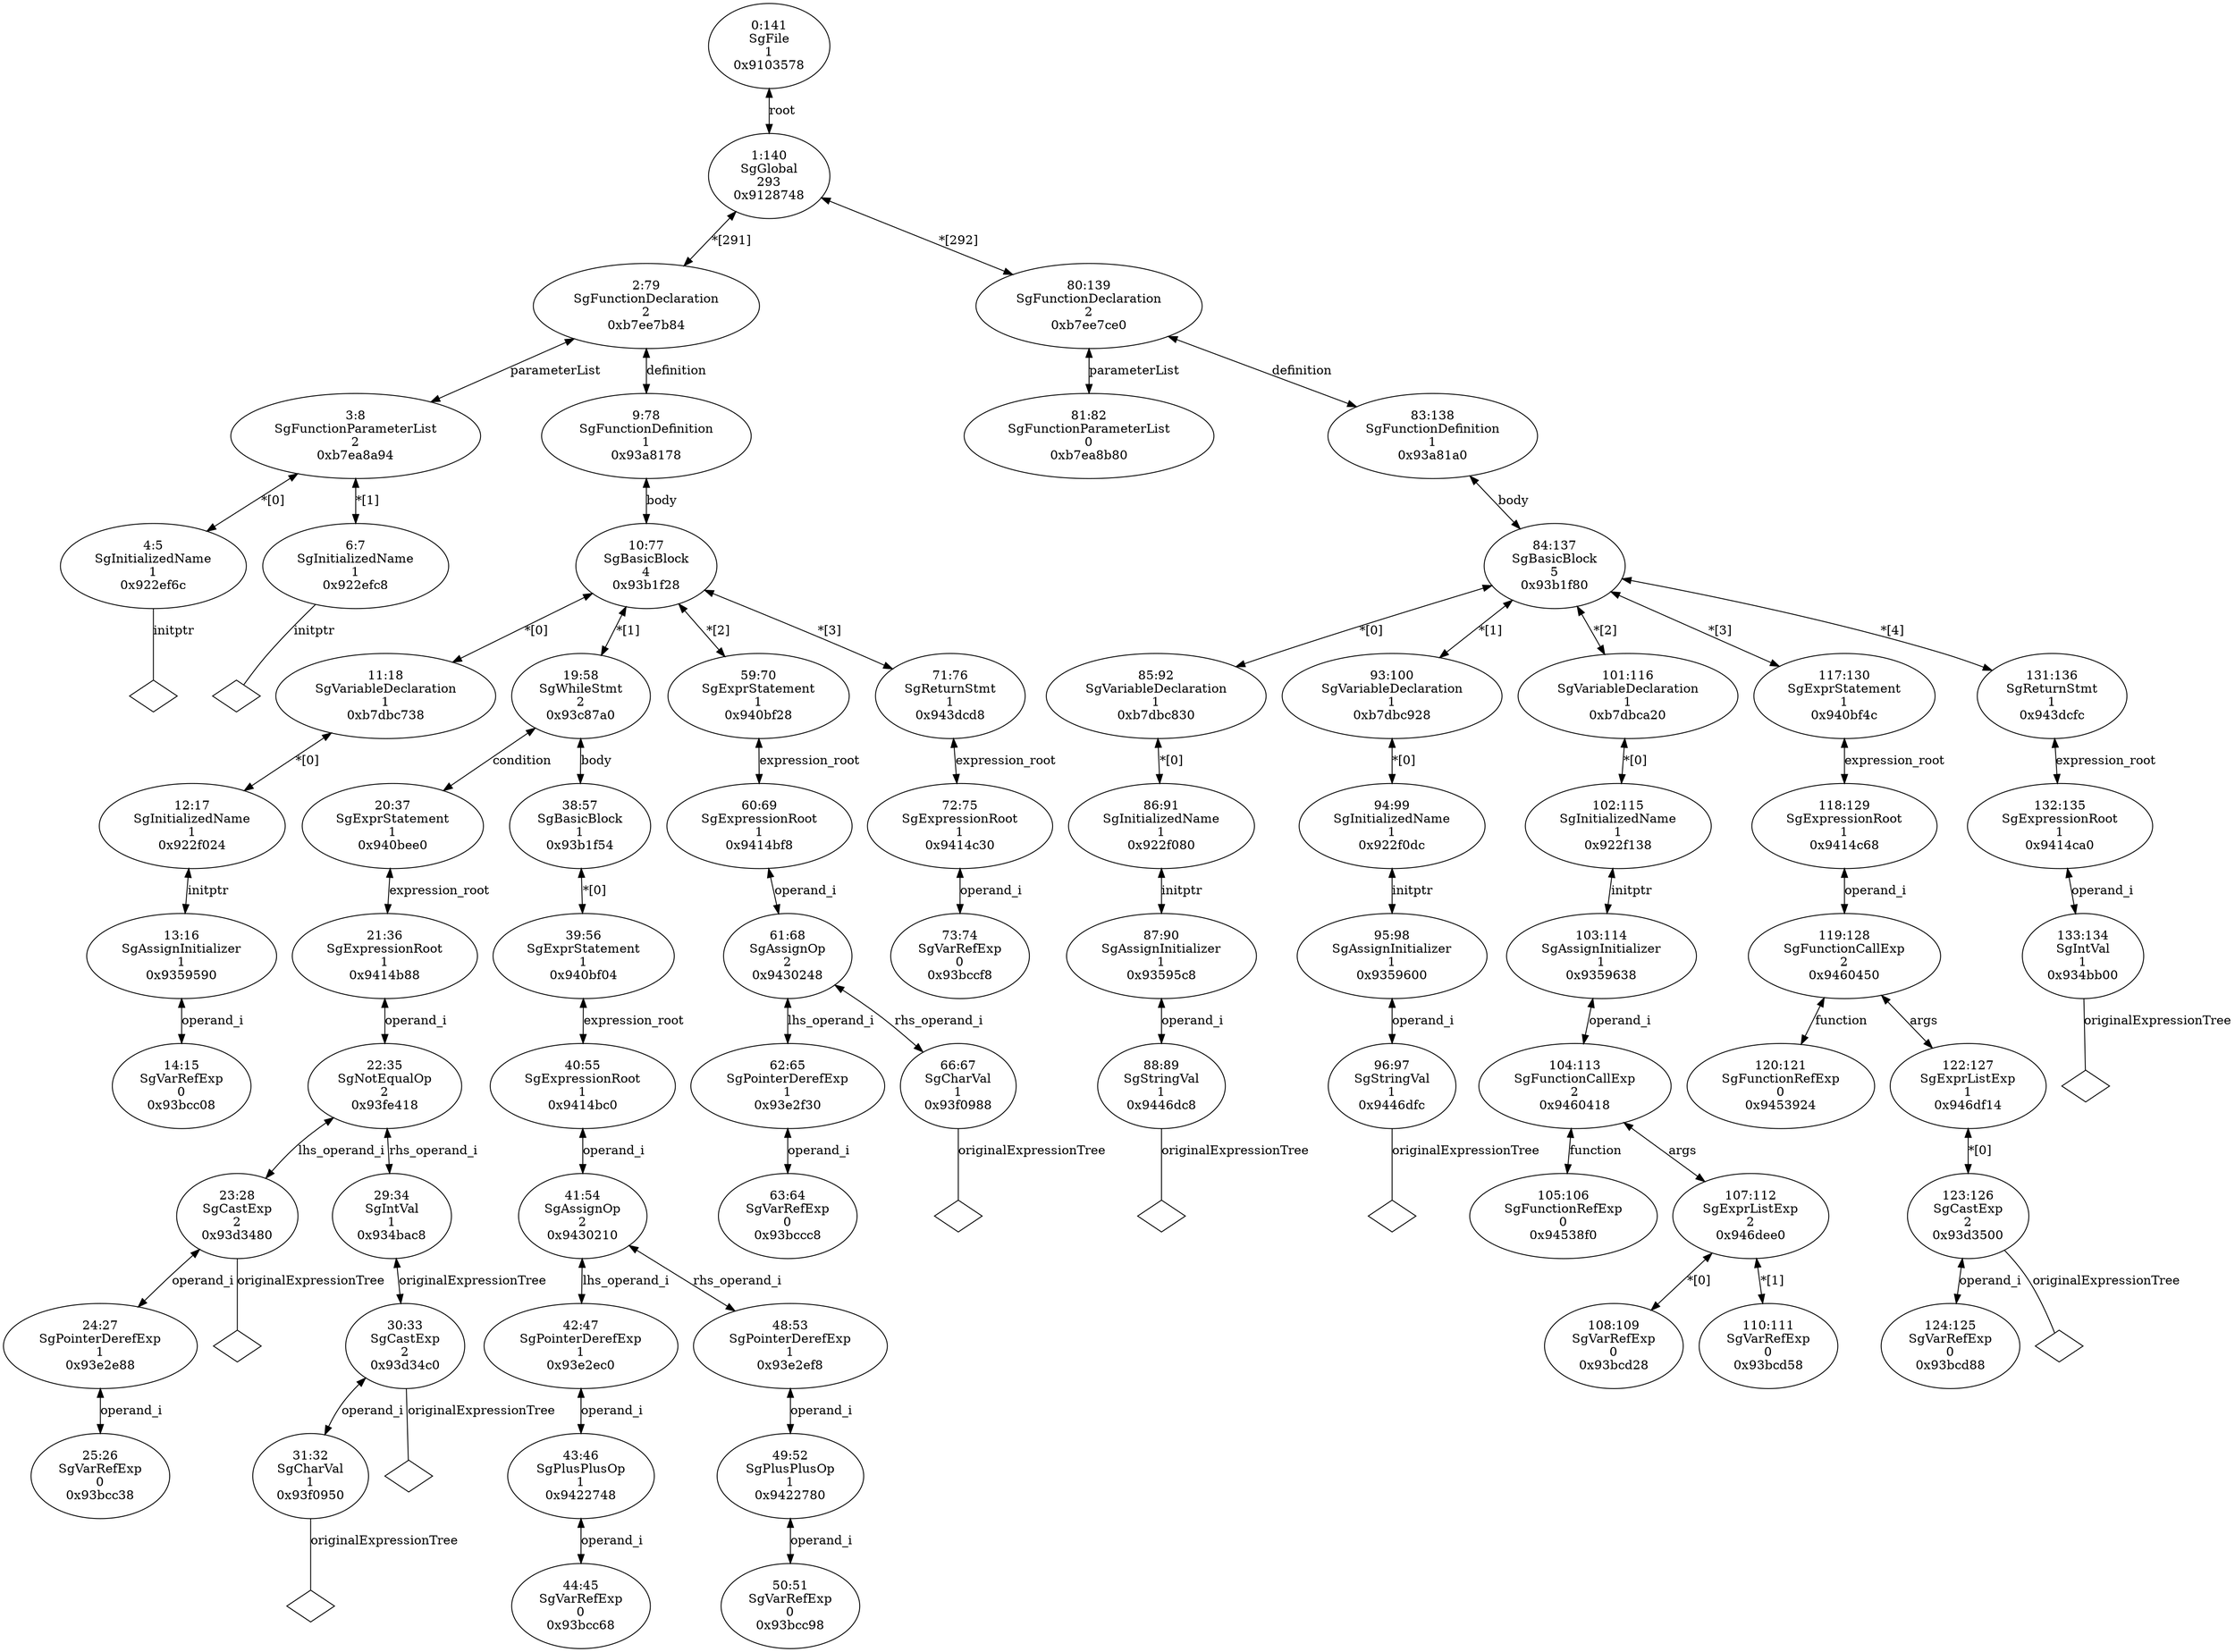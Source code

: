 digraph "G./retPtr1.c.dot" {
"0x922ef6c"[label="4:5\nSgInitializedName\n1\n0x922ef6c\n" ];
"0x922ef6c" -> "0x922ef6c__initptr__null"[label="initptr" dir=none ];
"0x922ef6c__initptr__null"[label="" shape=diamond ];
"0x922efc8"[label="6:7\nSgInitializedName\n1\n0x922efc8\n" ];
"0x922efc8" -> "0x922efc8__initptr__null"[label="initptr" dir=none ];
"0x922efc8__initptr__null"[label="" shape=diamond ];
"0xb7ea8a94"[label="3:8\nSgFunctionParameterList\n2\n0xb7ea8a94\n" ];
"0xb7ea8a94" -> "0x922ef6c"[label="*[0]" dir=both ];
"0xb7ea8a94" -> "0x922efc8"[label="*[1]" dir=both ];
"0x93bcc08"[label="14:15\nSgVarRefExp\n0\n0x93bcc08\n" ];
"0x9359590"[label="13:16\nSgAssignInitializer\n1\n0x9359590\n" ];
"0x9359590" -> "0x93bcc08"[label="operand_i" dir=both ];
"0x922f024"[label="12:17\nSgInitializedName\n1\n0x922f024\n" ];
"0x922f024" -> "0x9359590"[label="initptr" dir=both ];
"0xb7dbc738"[label="11:18\nSgVariableDeclaration\n1\n0xb7dbc738\n" ];
"0xb7dbc738" -> "0x922f024"[label="*[0]" dir=both ];
"0x93bcc38"[label="25:26\nSgVarRefExp\n0\n0x93bcc38\n" ];
"0x93e2e88"[label="24:27\nSgPointerDerefExp\n1\n0x93e2e88\n" ];
"0x93e2e88" -> "0x93bcc38"[label="operand_i" dir=both ];
"0x93d3480"[label="23:28\nSgCastExp\n2\n0x93d3480\n" ];
"0x93d3480" -> "0x93e2e88"[label="operand_i" dir=both ];
"0x93d3480" -> "0x93d3480__originalExpressionTree__null"[label="originalExpressionTree" dir=none ];
"0x93d3480__originalExpressionTree__null"[label="" shape=diamond ];
"0x93f0950"[label="31:32\nSgCharVal\n1\n0x93f0950\n" ];
"0x93f0950" -> "0x93f0950__originalExpressionTree__null"[label="originalExpressionTree" dir=none ];
"0x93f0950__originalExpressionTree__null"[label="" shape=diamond ];
"0x93d34c0"[label="30:33\nSgCastExp\n2\n0x93d34c0\n" ];
"0x93d34c0" -> "0x93f0950"[label="operand_i" dir=both ];
"0x93d34c0" -> "0x93d34c0__originalExpressionTree__null"[label="originalExpressionTree" dir=none ];
"0x93d34c0__originalExpressionTree__null"[label="" shape=diamond ];
"0x934bac8"[label="29:34\nSgIntVal\n1\n0x934bac8\n" ];
"0x934bac8" -> "0x93d34c0"[label="originalExpressionTree" dir=both ];
"0x93fe418"[label="22:35\nSgNotEqualOp\n2\n0x93fe418\n" ];
"0x93fe418" -> "0x93d3480"[label="lhs_operand_i" dir=both ];
"0x93fe418" -> "0x934bac8"[label="rhs_operand_i" dir=both ];
"0x9414b88"[label="21:36\nSgExpressionRoot\n1\n0x9414b88\n" ];
"0x9414b88" -> "0x93fe418"[label="operand_i" dir=both ];
"0x940bee0"[label="20:37\nSgExprStatement\n1\n0x940bee0\n" ];
"0x940bee0" -> "0x9414b88"[label="expression_root" dir=both ];
"0x93bcc68"[label="44:45\nSgVarRefExp\n0\n0x93bcc68\n" ];
"0x9422748"[label="43:46\nSgPlusPlusOp\n1\n0x9422748\n" ];
"0x9422748" -> "0x93bcc68"[label="operand_i" dir=both ];
"0x93e2ec0"[label="42:47\nSgPointerDerefExp\n1\n0x93e2ec0\n" ];
"0x93e2ec0" -> "0x9422748"[label="operand_i" dir=both ];
"0x93bcc98"[label="50:51\nSgVarRefExp\n0\n0x93bcc98\n" ];
"0x9422780"[label="49:52\nSgPlusPlusOp\n1\n0x9422780\n" ];
"0x9422780" -> "0x93bcc98"[label="operand_i" dir=both ];
"0x93e2ef8"[label="48:53\nSgPointerDerefExp\n1\n0x93e2ef8\n" ];
"0x93e2ef8" -> "0x9422780"[label="operand_i" dir=both ];
"0x9430210"[label="41:54\nSgAssignOp\n2\n0x9430210\n" ];
"0x9430210" -> "0x93e2ec0"[label="lhs_operand_i" dir=both ];
"0x9430210" -> "0x93e2ef8"[label="rhs_operand_i" dir=both ];
"0x9414bc0"[label="40:55\nSgExpressionRoot\n1\n0x9414bc0\n" ];
"0x9414bc0" -> "0x9430210"[label="operand_i" dir=both ];
"0x940bf04"[label="39:56\nSgExprStatement\n1\n0x940bf04\n" ];
"0x940bf04" -> "0x9414bc0"[label="expression_root" dir=both ];
"0x93b1f54"[label="38:57\nSgBasicBlock\n1\n0x93b1f54\n" ];
"0x93b1f54" -> "0x940bf04"[label="*[0]" dir=both ];
"0x93c87a0"[label="19:58\nSgWhileStmt\n2\n0x93c87a0\n" ];
"0x93c87a0" -> "0x940bee0"[label="condition" dir=both ];
"0x93c87a0" -> "0x93b1f54"[label="body" dir=both ];
"0x93bccc8"[label="63:64\nSgVarRefExp\n0\n0x93bccc8\n" ];
"0x93e2f30"[label="62:65\nSgPointerDerefExp\n1\n0x93e2f30\n" ];
"0x93e2f30" -> "0x93bccc8"[label="operand_i" dir=both ];
"0x93f0988"[label="66:67\nSgCharVal\n1\n0x93f0988\n" ];
"0x93f0988" -> "0x93f0988__originalExpressionTree__null"[label="originalExpressionTree" dir=none ];
"0x93f0988__originalExpressionTree__null"[label="" shape=diamond ];
"0x9430248"[label="61:68\nSgAssignOp\n2\n0x9430248\n" ];
"0x9430248" -> "0x93e2f30"[label="lhs_operand_i" dir=both ];
"0x9430248" -> "0x93f0988"[label="rhs_operand_i" dir=both ];
"0x9414bf8"[label="60:69\nSgExpressionRoot\n1\n0x9414bf8\n" ];
"0x9414bf8" -> "0x9430248"[label="operand_i" dir=both ];
"0x940bf28"[label="59:70\nSgExprStatement\n1\n0x940bf28\n" ];
"0x940bf28" -> "0x9414bf8"[label="expression_root" dir=both ];
"0x93bccf8"[label="73:74\nSgVarRefExp\n0\n0x93bccf8\n" ];
"0x9414c30"[label="72:75\nSgExpressionRoot\n1\n0x9414c30\n" ];
"0x9414c30" -> "0x93bccf8"[label="operand_i" dir=both ];
"0x943dcd8"[label="71:76\nSgReturnStmt\n1\n0x943dcd8\n" ];
"0x943dcd8" -> "0x9414c30"[label="expression_root" dir=both ];
"0x93b1f28"[label="10:77\nSgBasicBlock\n4\n0x93b1f28\n" ];
"0x93b1f28" -> "0xb7dbc738"[label="*[0]" dir=both ];
"0x93b1f28" -> "0x93c87a0"[label="*[1]" dir=both ];
"0x93b1f28" -> "0x940bf28"[label="*[2]" dir=both ];
"0x93b1f28" -> "0x943dcd8"[label="*[3]" dir=both ];
"0x93a8178"[label="9:78\nSgFunctionDefinition\n1\n0x93a8178\n" ];
"0x93a8178" -> "0x93b1f28"[label="body" dir=both ];
"0xb7ee7b84"[label="2:79\nSgFunctionDeclaration\n2\n0xb7ee7b84\n" ];
"0xb7ee7b84" -> "0xb7ea8a94"[label="parameterList" dir=both ];
"0xb7ee7b84" -> "0x93a8178"[label="definition" dir=both ];
"0xb7ea8b80"[label="81:82\nSgFunctionParameterList\n0\n0xb7ea8b80\n" ];
"0x9446dc8"[label="88:89\nSgStringVal\n1\n0x9446dc8\n" ];
"0x9446dc8" -> "0x9446dc8__originalExpressionTree__null"[label="originalExpressionTree" dir=none ];
"0x9446dc8__originalExpressionTree__null"[label="" shape=diamond ];
"0x93595c8"[label="87:90\nSgAssignInitializer\n1\n0x93595c8\n" ];
"0x93595c8" -> "0x9446dc8"[label="operand_i" dir=both ];
"0x922f080"[label="86:91\nSgInitializedName\n1\n0x922f080\n" ];
"0x922f080" -> "0x93595c8"[label="initptr" dir=both ];
"0xb7dbc830"[label="85:92\nSgVariableDeclaration\n1\n0xb7dbc830\n" ];
"0xb7dbc830" -> "0x922f080"[label="*[0]" dir=both ];
"0x9446dfc"[label="96:97\nSgStringVal\n1\n0x9446dfc\n" ];
"0x9446dfc" -> "0x9446dfc__originalExpressionTree__null"[label="originalExpressionTree" dir=none ];
"0x9446dfc__originalExpressionTree__null"[label="" shape=diamond ];
"0x9359600"[label="95:98\nSgAssignInitializer\n1\n0x9359600\n" ];
"0x9359600" -> "0x9446dfc"[label="operand_i" dir=both ];
"0x922f0dc"[label="94:99\nSgInitializedName\n1\n0x922f0dc\n" ];
"0x922f0dc" -> "0x9359600"[label="initptr" dir=both ];
"0xb7dbc928"[label="93:100\nSgVariableDeclaration\n1\n0xb7dbc928\n" ];
"0xb7dbc928" -> "0x922f0dc"[label="*[0]" dir=both ];
"0x94538f0"[label="105:106\nSgFunctionRefExp\n0\n0x94538f0\n" ];
"0x93bcd28"[label="108:109\nSgVarRefExp\n0\n0x93bcd28\n" ];
"0x93bcd58"[label="110:111\nSgVarRefExp\n0\n0x93bcd58\n" ];
"0x946dee0"[label="107:112\nSgExprListExp\n2\n0x946dee0\n" ];
"0x946dee0" -> "0x93bcd28"[label="*[0]" dir=both ];
"0x946dee0" -> "0x93bcd58"[label="*[1]" dir=both ];
"0x9460418"[label="104:113\nSgFunctionCallExp\n2\n0x9460418\n" ];
"0x9460418" -> "0x94538f0"[label="function" dir=both ];
"0x9460418" -> "0x946dee0"[label="args" dir=both ];
"0x9359638"[label="103:114\nSgAssignInitializer\n1\n0x9359638\n" ];
"0x9359638" -> "0x9460418"[label="operand_i" dir=both ];
"0x922f138"[label="102:115\nSgInitializedName\n1\n0x922f138\n" ];
"0x922f138" -> "0x9359638"[label="initptr" dir=both ];
"0xb7dbca20"[label="101:116\nSgVariableDeclaration\n1\n0xb7dbca20\n" ];
"0xb7dbca20" -> "0x922f138"[label="*[0]" dir=both ];
"0x9453924"[label="120:121\nSgFunctionRefExp\n0\n0x9453924\n" ];
"0x93bcd88"[label="124:125\nSgVarRefExp\n0\n0x93bcd88\n" ];
"0x93d3500"[label="123:126\nSgCastExp\n2\n0x93d3500\n" ];
"0x93d3500" -> "0x93bcd88"[label="operand_i" dir=both ];
"0x93d3500" -> "0x93d3500__originalExpressionTree__null"[label="originalExpressionTree" dir=none ];
"0x93d3500__originalExpressionTree__null"[label="" shape=diamond ];
"0x946df14"[label="122:127\nSgExprListExp\n1\n0x946df14\n" ];
"0x946df14" -> "0x93d3500"[label="*[0]" dir=both ];
"0x9460450"[label="119:128\nSgFunctionCallExp\n2\n0x9460450\n" ];
"0x9460450" -> "0x9453924"[label="function" dir=both ];
"0x9460450" -> "0x946df14"[label="args" dir=both ];
"0x9414c68"[label="118:129\nSgExpressionRoot\n1\n0x9414c68\n" ];
"0x9414c68" -> "0x9460450"[label="operand_i" dir=both ];
"0x940bf4c"[label="117:130\nSgExprStatement\n1\n0x940bf4c\n" ];
"0x940bf4c" -> "0x9414c68"[label="expression_root" dir=both ];
"0x934bb00"[label="133:134\nSgIntVal\n1\n0x934bb00\n" ];
"0x934bb00" -> "0x934bb00__originalExpressionTree__null"[label="originalExpressionTree" dir=none ];
"0x934bb00__originalExpressionTree__null"[label="" shape=diamond ];
"0x9414ca0"[label="132:135\nSgExpressionRoot\n1\n0x9414ca0\n" ];
"0x9414ca0" -> "0x934bb00"[label="operand_i" dir=both ];
"0x943dcfc"[label="131:136\nSgReturnStmt\n1\n0x943dcfc\n" ];
"0x943dcfc" -> "0x9414ca0"[label="expression_root" dir=both ];
"0x93b1f80"[label="84:137\nSgBasicBlock\n5\n0x93b1f80\n" ];
"0x93b1f80" -> "0xb7dbc830"[label="*[0]" dir=both ];
"0x93b1f80" -> "0xb7dbc928"[label="*[1]" dir=both ];
"0x93b1f80" -> "0xb7dbca20"[label="*[2]" dir=both ];
"0x93b1f80" -> "0x940bf4c"[label="*[3]" dir=both ];
"0x93b1f80" -> "0x943dcfc"[label="*[4]" dir=both ];
"0x93a81a0"[label="83:138\nSgFunctionDefinition\n1\n0x93a81a0\n" ];
"0x93a81a0" -> "0x93b1f80"[label="body" dir=both ];
"0xb7ee7ce0"[label="80:139\nSgFunctionDeclaration\n2\n0xb7ee7ce0\n" ];
"0xb7ee7ce0" -> "0xb7ea8b80"[label="parameterList" dir=both ];
"0xb7ee7ce0" -> "0x93a81a0"[label="definition" dir=both ];
"0x9128748"[label="1:140\nSgGlobal\n293\n0x9128748\n" ];
"0x9128748" -> "0xb7ee7b84"[label="*[291]" dir=both ];
"0x9128748" -> "0xb7ee7ce0"[label="*[292]" dir=both ];
"0x9103578"[label="0:141\nSgFile\n1\n0x9103578\n" ];
"0x9103578" -> "0x9128748"[label="root" dir=both ];
}
